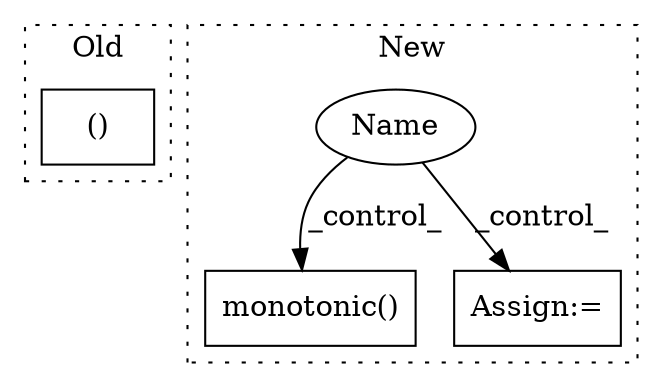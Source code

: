 digraph G {
subgraph cluster0 {
1 [label="()" a="54" s="1631" l="2" shape="box"];
label = "Old";
style="dotted";
}
subgraph cluster1 {
2 [label="monotonic()" a="75" s="3951" l="16" shape="box"];
3 [label="Name" a="87" s="3654" l="1" shape="ellipse"];
4 [label="Assign:=" a="68" s="4017" l="3" shape="box"];
label = "New";
style="dotted";
}
3 -> 4 [label="_control_"];
3 -> 2 [label="_control_"];
}